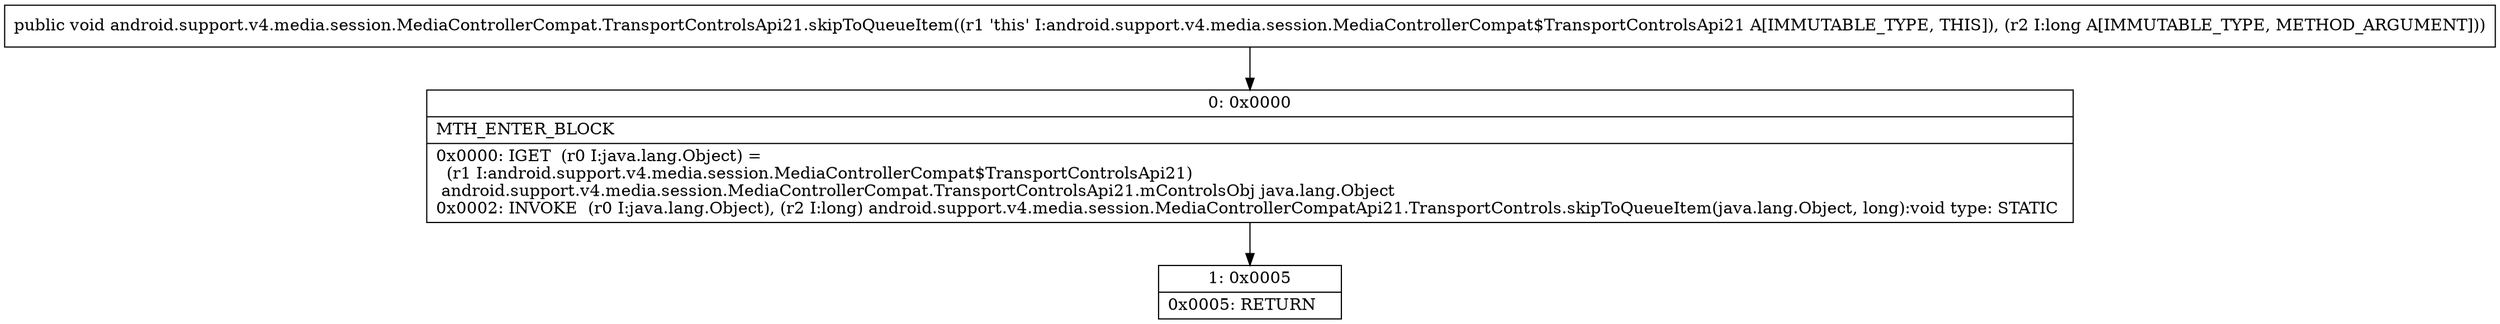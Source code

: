 digraph "CFG forandroid.support.v4.media.session.MediaControllerCompat.TransportControlsApi21.skipToQueueItem(J)V" {
Node_0 [shape=record,label="{0\:\ 0x0000|MTH_ENTER_BLOCK\l|0x0000: IGET  (r0 I:java.lang.Object) = \l  (r1 I:android.support.v4.media.session.MediaControllerCompat$TransportControlsApi21)\l android.support.v4.media.session.MediaControllerCompat.TransportControlsApi21.mControlsObj java.lang.Object \l0x0002: INVOKE  (r0 I:java.lang.Object), (r2 I:long) android.support.v4.media.session.MediaControllerCompatApi21.TransportControls.skipToQueueItem(java.lang.Object, long):void type: STATIC \l}"];
Node_1 [shape=record,label="{1\:\ 0x0005|0x0005: RETURN   \l}"];
MethodNode[shape=record,label="{public void android.support.v4.media.session.MediaControllerCompat.TransportControlsApi21.skipToQueueItem((r1 'this' I:android.support.v4.media.session.MediaControllerCompat$TransportControlsApi21 A[IMMUTABLE_TYPE, THIS]), (r2 I:long A[IMMUTABLE_TYPE, METHOD_ARGUMENT])) }"];
MethodNode -> Node_0;
Node_0 -> Node_1;
}

